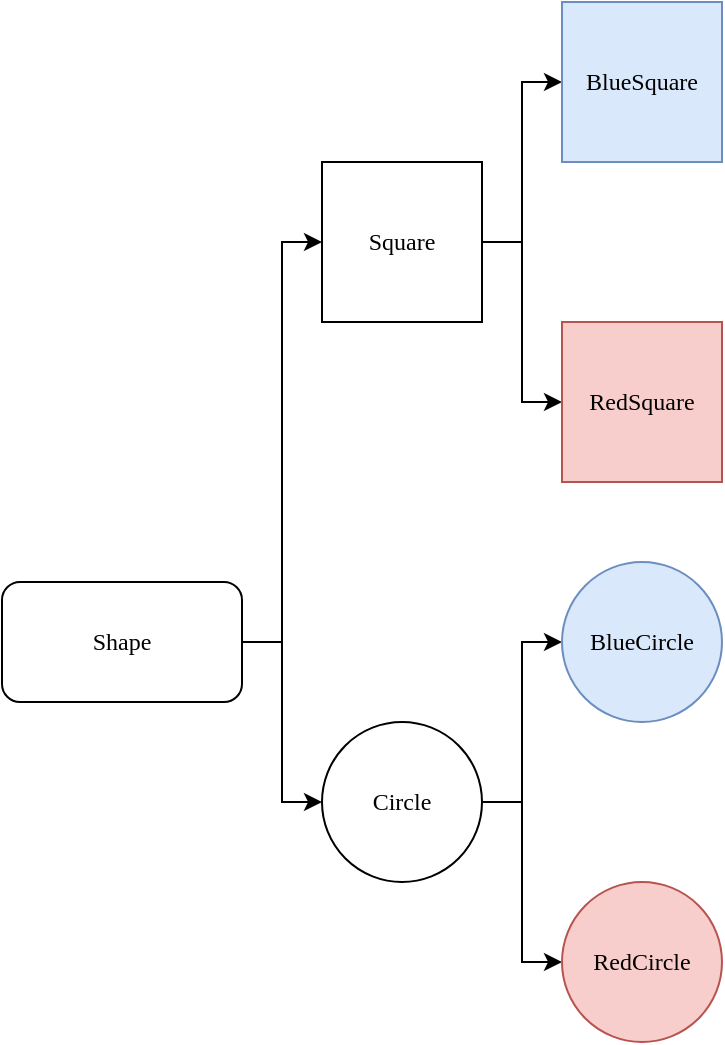<mxfile version="20.8.16" type="device"><diagram name="第 1 页" id="NL8lMwcB2KBqnpgeYc3z"><mxGraphModel dx="851" dy="610" grid="1" gridSize="10" guides="1" tooltips="1" connect="1" arrows="1" fold="1" page="1" pageScale="1" pageWidth="827" pageHeight="1169" math="0" shadow="0"><root><mxCell id="0"/><mxCell id="1" parent="0"/><mxCell id="kSaWuFW2IKTsKqjd5n-H-4" style="edgeStyle=orthogonalEdgeStyle;rounded=0;orthogonalLoop=1;jettySize=auto;html=1;exitX=1;exitY=0.5;exitDx=0;exitDy=0;entryX=0;entryY=0.5;entryDx=0;entryDy=0;fontFamily=Times New Roman;" edge="1" parent="1" source="kSaWuFW2IKTsKqjd5n-H-1" target="kSaWuFW2IKTsKqjd5n-H-3"><mxGeometry relative="1" as="geometry"/></mxCell><mxCell id="kSaWuFW2IKTsKqjd5n-H-5" style="edgeStyle=orthogonalEdgeStyle;rounded=0;orthogonalLoop=1;jettySize=auto;html=1;exitX=1;exitY=0.5;exitDx=0;exitDy=0;entryX=0;entryY=0.5;entryDx=0;entryDy=0;fontFamily=Times New Roman;" edge="1" parent="1" source="kSaWuFW2IKTsKqjd5n-H-1" target="kSaWuFW2IKTsKqjd5n-H-2"><mxGeometry relative="1" as="geometry"/></mxCell><mxCell id="kSaWuFW2IKTsKqjd5n-H-1" value="Shape" style="rounded=1;whiteSpace=wrap;html=1;fontFamily=Times New Roman;" vertex="1" parent="1"><mxGeometry x="40" y="330" width="120" height="60" as="geometry"/></mxCell><mxCell id="kSaWuFW2IKTsKqjd5n-H-10" style="edgeStyle=orthogonalEdgeStyle;rounded=0;sketch=0;orthogonalLoop=1;jettySize=auto;html=1;exitX=1;exitY=0.5;exitDx=0;exitDy=0;entryX=0;entryY=0.5;entryDx=0;entryDy=0;fontFamily=Times New Roman;" edge="1" parent="1" source="kSaWuFW2IKTsKqjd5n-H-2" target="kSaWuFW2IKTsKqjd5n-H-7"><mxGeometry relative="1" as="geometry"/></mxCell><mxCell id="kSaWuFW2IKTsKqjd5n-H-11" style="edgeStyle=orthogonalEdgeStyle;rounded=0;sketch=0;orthogonalLoop=1;jettySize=auto;html=1;exitX=1;exitY=0.5;exitDx=0;exitDy=0;entryX=0;entryY=0.5;entryDx=0;entryDy=0;fontFamily=Times New Roman;" edge="1" parent="1" source="kSaWuFW2IKTsKqjd5n-H-2" target="kSaWuFW2IKTsKqjd5n-H-6"><mxGeometry relative="1" as="geometry"/></mxCell><mxCell id="kSaWuFW2IKTsKqjd5n-H-2" value="Circle" style="ellipse;whiteSpace=wrap;html=1;aspect=fixed;fontFamily=Times New Roman;" vertex="1" parent="1"><mxGeometry x="200" y="400" width="80" height="80" as="geometry"/></mxCell><mxCell id="kSaWuFW2IKTsKqjd5n-H-12" style="edgeStyle=orthogonalEdgeStyle;rounded=0;sketch=0;orthogonalLoop=1;jettySize=auto;html=1;exitX=1;exitY=0.5;exitDx=0;exitDy=0;entryX=0;entryY=0.5;entryDx=0;entryDy=0;fontFamily=Times New Roman;" edge="1" parent="1" source="kSaWuFW2IKTsKqjd5n-H-3" target="kSaWuFW2IKTsKqjd5n-H-9"><mxGeometry relative="1" as="geometry"/></mxCell><mxCell id="kSaWuFW2IKTsKqjd5n-H-13" style="edgeStyle=orthogonalEdgeStyle;rounded=0;sketch=0;orthogonalLoop=1;jettySize=auto;html=1;exitX=1;exitY=0.5;exitDx=0;exitDy=0;entryX=0;entryY=0.5;entryDx=0;entryDy=0;fontFamily=Times New Roman;" edge="1" parent="1" source="kSaWuFW2IKTsKqjd5n-H-3" target="kSaWuFW2IKTsKqjd5n-H-8"><mxGeometry relative="1" as="geometry"/></mxCell><mxCell id="kSaWuFW2IKTsKqjd5n-H-3" value="Square" style="whiteSpace=wrap;html=1;aspect=fixed;fontFamily=Times New Roman;" vertex="1" parent="1"><mxGeometry x="200" y="120" width="80" height="80" as="geometry"/></mxCell><mxCell id="kSaWuFW2IKTsKqjd5n-H-6" value="RedCircle" style="ellipse;whiteSpace=wrap;html=1;aspect=fixed;fontFamily=Times New Roman;fillColor=#f8cecc;strokeColor=#b85450;" vertex="1" parent="1"><mxGeometry x="320" y="480" width="80" height="80" as="geometry"/></mxCell><mxCell id="kSaWuFW2IKTsKqjd5n-H-7" value="BlueCircle" style="ellipse;whiteSpace=wrap;html=1;aspect=fixed;fontFamily=Times New Roman;fillColor=#dae8fc;strokeColor=#6c8ebf;" vertex="1" parent="1"><mxGeometry x="320" y="320" width="80" height="80" as="geometry"/></mxCell><mxCell id="kSaWuFW2IKTsKqjd5n-H-8" value="RedSquare" style="whiteSpace=wrap;html=1;aspect=fixed;fontFamily=Times New Roman;fillColor=#f8cecc;strokeColor=#b85450;" vertex="1" parent="1"><mxGeometry x="320" y="200" width="80" height="80" as="geometry"/></mxCell><mxCell id="kSaWuFW2IKTsKqjd5n-H-9" value="BlueSquare" style="whiteSpace=wrap;html=1;aspect=fixed;fontFamily=Times New Roman;fillColor=#dae8fc;strokeColor=#6c8ebf;" vertex="1" parent="1"><mxGeometry x="320" y="40" width="80" height="80" as="geometry"/></mxCell></root></mxGraphModel></diagram></mxfile>